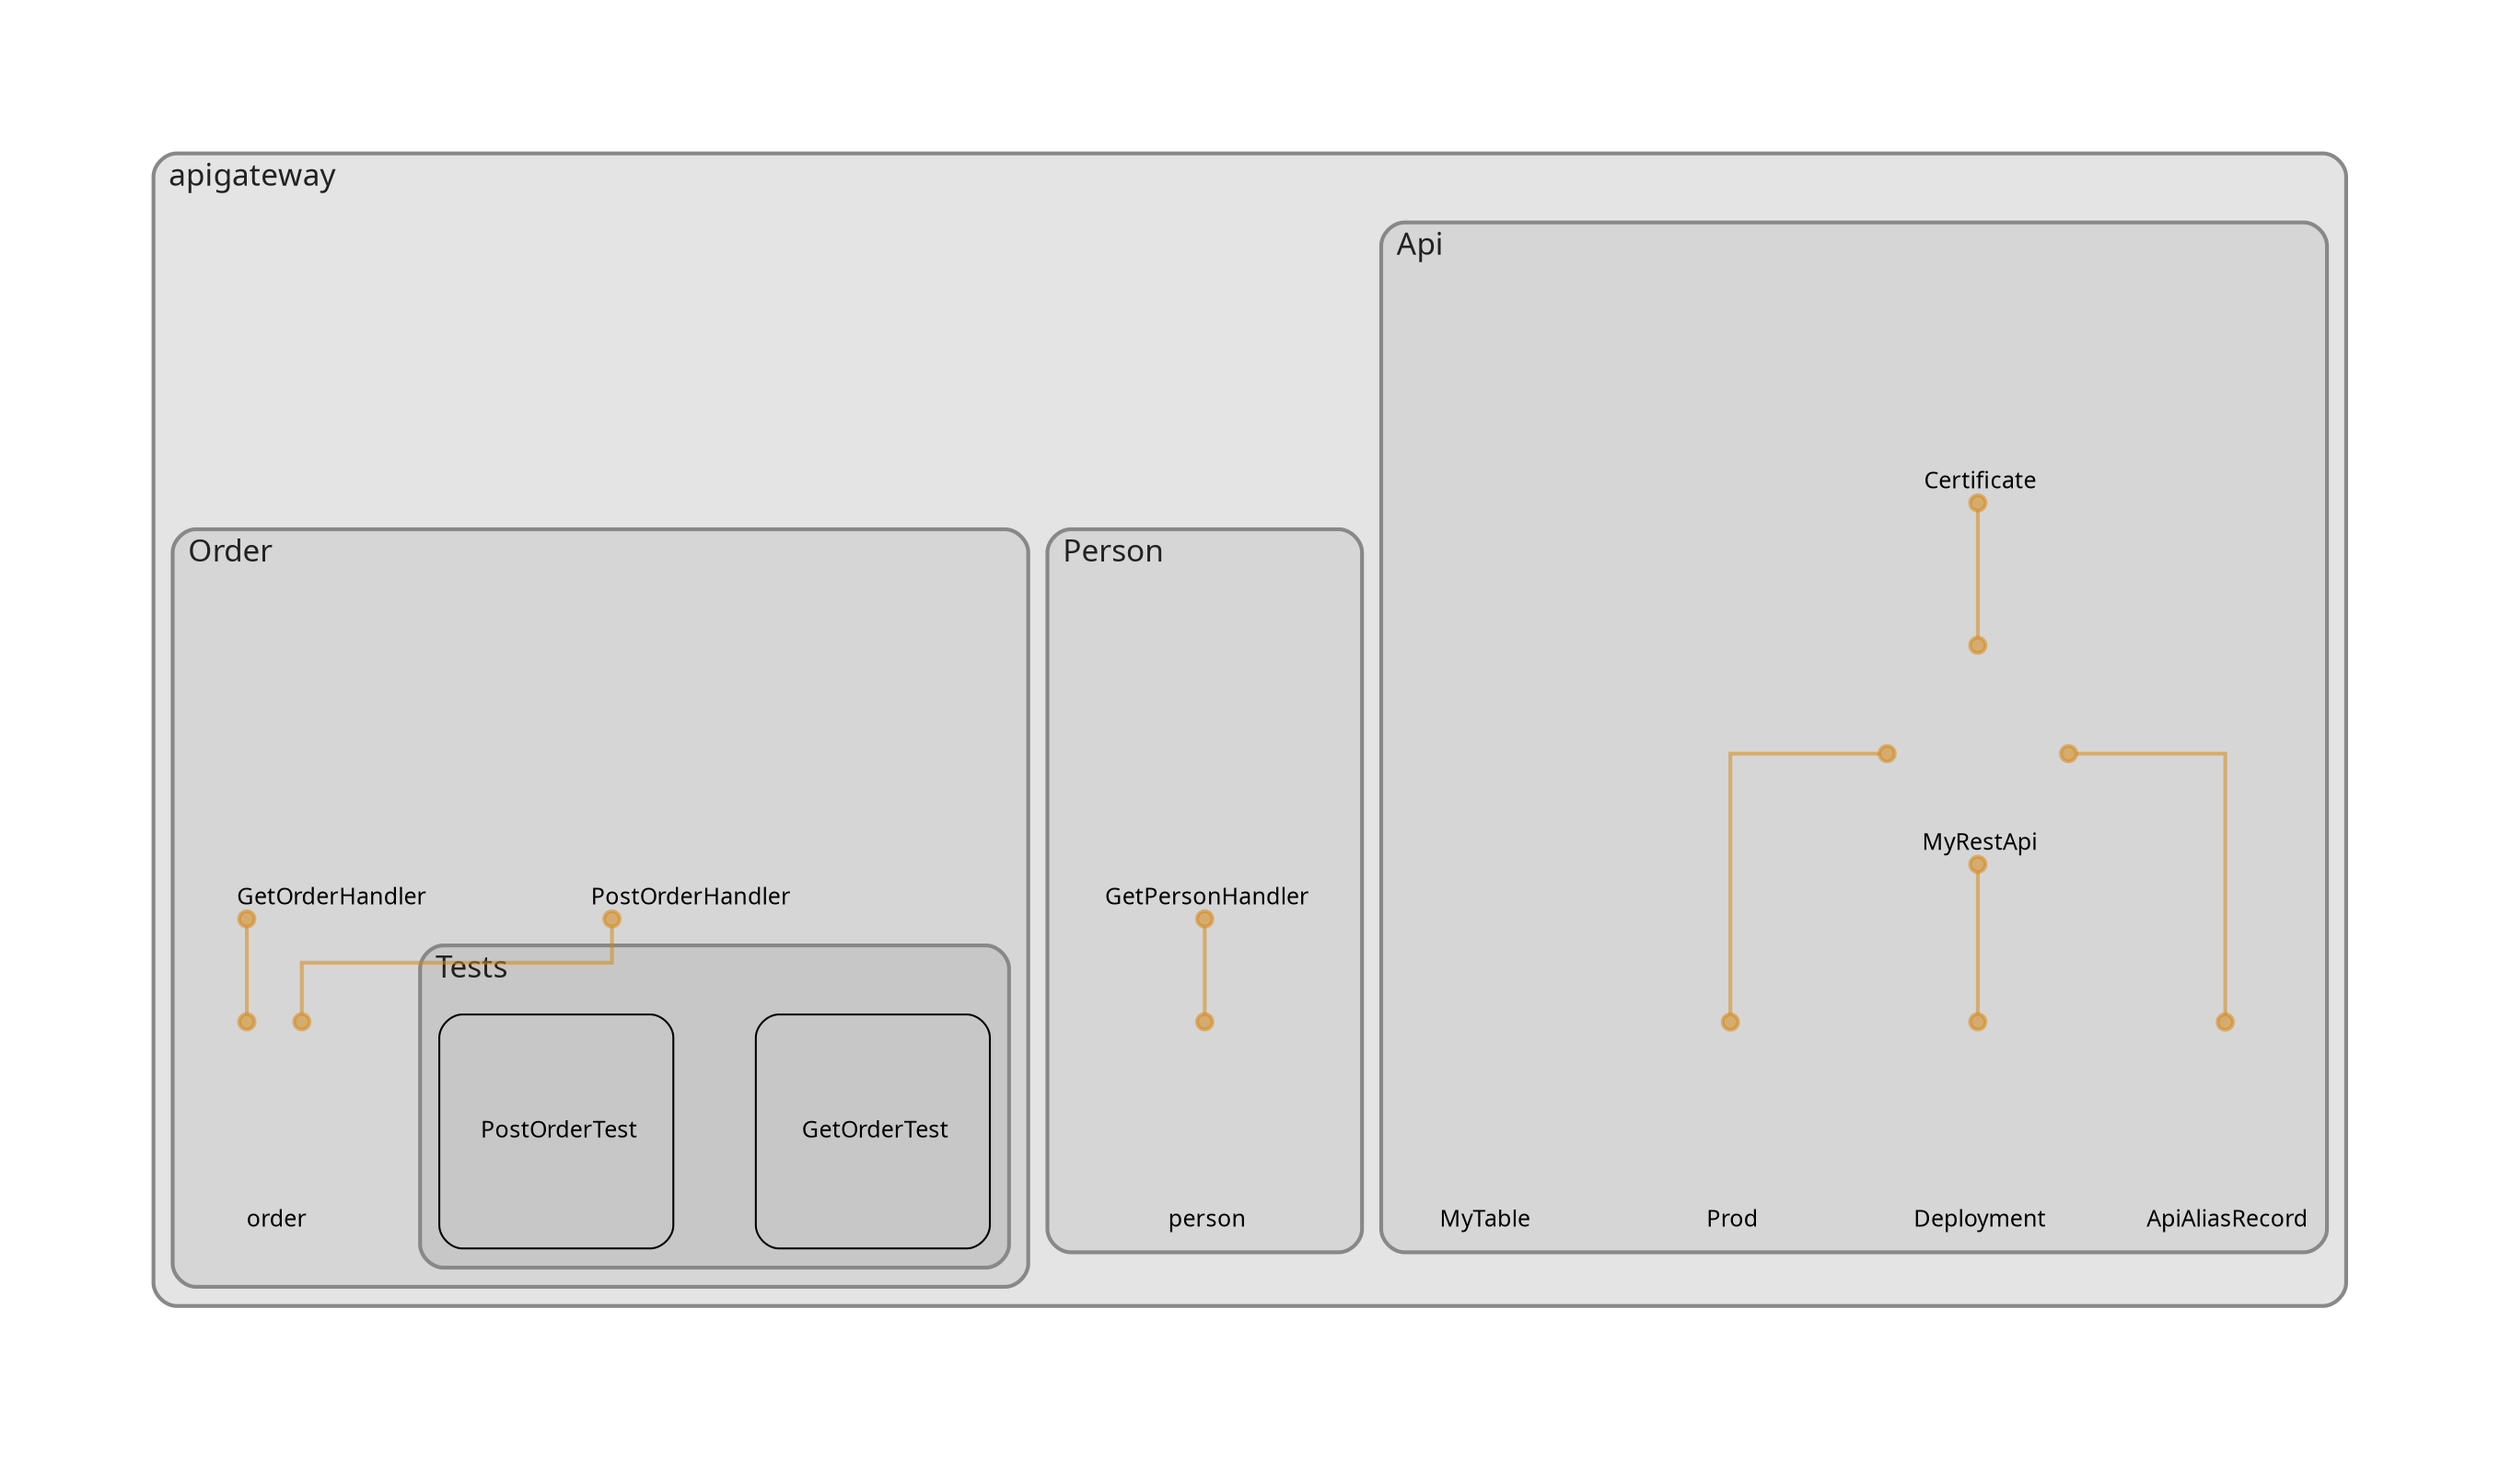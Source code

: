 digraph "Diagram" {
  splines = "ortho";
  pad = "1.0";
  nodesep = "0.60";
  ranksep = "0.75";
  fontname = "Sans-Serif";
  fontsize = "15";
  dpi = "200";
  rankdir = "BT";
  compound = "true";
  fontcolor = "#222222";
  edge [
    color = "#D5871488",
    penwidth = 2,
    arrowhead = "dot",
    arrowtail = "dot",
  ];
  node [
    shape = "box",
    style = "rounded",
    fixedsize = true,
    width = 1.7,
    height = 1.7,
    labelloc = "c",
    imagescale = true,
    fontname = "Sans-Serif",
    fontsize = 8,
    margin = 8,
  ];
  subgraph "apigateway" {
    subgraph "cluster-SubGraph.apigateway" {
      graph [
        label = "apigateway",
        labelloc = "b",
        labeljust = "l",
        margin = "10",
        fontsize = "16",
        penwidth = "2",
        pencolor = "#888888",
        style = "filled,rounded",
        fillcolor = "#e4e4e4",
      ];
      subgraph "cluster-SubGraph.Api" {
        graph [
          label = "Api",
          labelloc = "b",
          labeljust = "l",
          margin = "10",
          fontsize = "16",
          penwidth = "2",
          pencolor = "#888888",
          style = "filled,rounded",
          fillcolor = "#d6d6d6",
        ];
        "apigateway/Api/Certificate" [
          label = " Certificate",
          fontsize = 12,
          image = "/Users/matthewbonig/.npm/_npx/b98735c91b702b55/node_modules/cdk-dia/icons/aws/Service/Arch_Security-Identity-Compliance/64/Arch_AWS-Certificate-Manager_64@5x.png",
          imagescale = "true",
          imagepos = "tc",
          penwidth = "0",
          shape = "node",
          fixedsize = "true",
          labelloc = "b",
          width = 1.2,
          height = 1.466,
        ];
        "apigateway/Api/MyRestApi" [
          label = " MyRestApi",
          fontsize = 12,
          image = "/Users/matthewbonig/.npm/_npx/b98735c91b702b55/node_modules/cdk-dia/icons/aws/Service/Arch_Networking-Content/64/Arch_Amazon-API-Gateway_64@5x.png",
          imagescale = "true",
          imagepos = "tc",
          penwidth = "0",
          shape = "node",
          fixedsize = "true",
          labelloc = "b",
          width = 1.2,
          height = 1.466,
        ];
        "apigateway/Api/ApiAliasRecord" [
          label = " ApiAliasRecord",
          fontsize = 12,
          image = "/Users/matthewbonig/.npm/_npx/b98735c91b702b55/node_modules/cdk-dia/icons/aws/Resource/Res_Networking-and-Content-Delivery/Res_48_Dark/Res_Amazon-Route-53-Hosted-Zone_48_Dark_gen.png",
          imagescale = "true",
          imagepos = "tc",
          penwidth = "0",
          shape = "node",
          fixedsize = "true",
          labelloc = "b",
          width = 1.2,
          height = 1.466,
        ];
        "apigateway/Api/Deployment" [
          label = " Deployment",
          fontsize = 12,
          image = "/Users/matthewbonig/.npm/_npx/b98735c91b702b55/node_modules/cdk-dia/icons/aws/Service/Arch_Networking-Content/64/Arch_Amazon-API-Gateway_64@5x.png",
          imagescale = "true",
          imagepos = "tc",
          penwidth = "0",
          shape = "node",
          fixedsize = "true",
          labelloc = "b",
          width = 1.2,
          height = 1.466,
        ];
        "apigateway/Api/Prod" [
          label = " Prod",
          fontsize = 12,
          image = "/Users/matthewbonig/.npm/_npx/b98735c91b702b55/node_modules/cdk-dia/icons/aws/Service/Arch_Networking-Content/64/Arch_Amazon-API-Gateway_64@5x.png",
          imagescale = "true",
          imagepos = "tc",
          penwidth = "0",
          shape = "node",
          fixedsize = "true",
          labelloc = "b",
          width = 1.2,
          height = 1.466,
        ];
        "apigateway/Api/MyTable" [
          label = " MyTable",
          fontsize = 12,
          image = "/Users/matthewbonig/.npm/_npx/b98735c91b702b55/node_modules/cdk-dia/icons/aws/Service/Arch_Database/64/Arch_Amazon-DynamoDB_64@5x.png",
          imagescale = "true",
          imagepos = "tc",
          penwidth = "0",
          shape = "node",
          fixedsize = "true",
          labelloc = "b",
          width = 1.2,
          height = 1.466,
        ];
      }
      subgraph "cluster-SubGraph.Person" {
        graph [
          label = "Person",
          labelloc = "b",
          labeljust = "l",
          margin = "10",
          fontsize = "16",
          penwidth = "2",
          pencolor = "#888888",
          style = "filled,rounded",
          fillcolor = "#d6d6d6",
        ];
        "apigateway/Person/GetPersonHandler" [
          label = " GetPersonHandler",
          fontsize = 12,
          image = "/Users/matthewbonig/.npm/_npx/b98735c91b702b55/node_modules/cdk-dia/icons/aws/Service/Arch_Compute/64/Arch_AWS-Lambda_64@5x.png",
          imagescale = "true",
          imagepos = "tc",
          penwidth = "0",
          shape = "node",
          fixedsize = "true",
          labelloc = "b",
          width = 2,
          height = 2.266,
        ];
        "apigateway/Person/RestApi/Default/person" [
          label = " person",
          fontsize = 12,
          image = "/Users/matthewbonig/.npm/_npx/b98735c91b702b55/node_modules/cdk-dia/icons/aws/Service/Arch_Networking-Content/64/Arch_Amazon-API-Gateway_64@5x.png",
          imagescale = "true",
          imagepos = "tc",
          penwidth = "0",
          shape = "node",
          fixedsize = "true",
          labelloc = "b",
          width = 1.2,
          height = 1.466,
        ];
      }
      subgraph "cluster-SubGraph.Order" {
        graph [
          label = "Order",
          labelloc = "b",
          labeljust = "l",
          margin = "10",
          fontsize = "16",
          penwidth = "2",
          pencolor = "#888888",
          style = "filled,rounded",
          fillcolor = "#d6d6d6",
        ];
        "apigateway/Order/GetOrderHandler" [
          label = " GetOrderHandler",
          fontsize = 12,
          image = "/Users/matthewbonig/.npm/_npx/b98735c91b702b55/node_modules/cdk-dia/icons/aws/Service/Arch_Compute/64/Arch_AWS-Lambda_64@5x.png",
          imagescale = "true",
          imagepos = "tc",
          penwidth = "0",
          shape = "node",
          fixedsize = "true",
          labelloc = "b",
          width = 2,
          height = 2.266,
        ];
        "apigateway/Order/PostOrderHandler" [
          label = " PostOrderHandler",
          fontsize = 12,
          image = "/Users/matthewbonig/.npm/_npx/b98735c91b702b55/node_modules/cdk-dia/icons/aws/Service/Arch_Compute/64/Arch_AWS-Lambda_64@5x.png",
          imagescale = "true",
          imagepos = "tc",
          penwidth = "0",
          shape = "node",
          fixedsize = "true",
          labelloc = "b",
          width = 2,
          height = 2.266,
        ];
        "apigateway/Order/RestApi/Default/order" [
          label = " order",
          fontsize = 12,
          image = "/Users/matthewbonig/.npm/_npx/b98735c91b702b55/node_modules/cdk-dia/icons/aws/Service/Arch_Networking-Content/64/Arch_Amazon-API-Gateway_64@5x.png",
          imagescale = "true",
          imagepos = "tc",
          penwidth = "0",
          shape = "node",
          fixedsize = "true",
          labelloc = "b",
          width = 1.2,
          height = 1.466,
        ];
        subgraph "cluster-SubGraph.Tests" {
          graph [
            label = "Tests",
            labelloc = "b",
            labeljust = "l",
            margin = "10",
            fontsize = "16",
            penwidth = "2",
            pencolor = "#888888",
            style = "filled,rounded",
            fillcolor = "#c7c7c7",
          ];
          "apigateway/Order/Tests/GetOrderTest" [
            label = " GetOrderTest",
            fontsize = 12,
          ];
          "apigateway/Order/Tests/PostOrderTest" [
            label = " PostOrderTest",
            fontsize = 12,
          ];
        }
      }
    }
  }
  "apigateway/Api/MyRestApi" -> "apigateway/Api/Certificate" [
    dir = "both",
  ];
  "apigateway/Api/ApiAliasRecord" -> "apigateway/Api/MyRestApi" [
    dir = "both",
  ];
  "apigateway/Api/Deployment" -> "apigateway/Api/MyRestApi" [
    dir = "both",
  ];
  "apigateway/Api/Prod" -> "apigateway/Api/MyRestApi" [
    dir = "both",
  ];
  "apigateway/Person/RestApi/Default/person" -> "apigateway/Person/GetPersonHandler" [
    dir = "both",
  ];
  "apigateway/Order/RestApi/Default/order" -> "apigateway/Order/GetOrderHandler" [
    dir = "both",
  ];
  "apigateway/Order/RestApi/Default/order" -> "apigateway/Order/PostOrderHandler" [
    dir = "both",
  ];
}